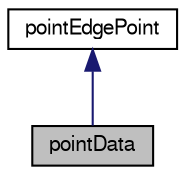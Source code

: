 digraph "pointData"
{
  bgcolor="transparent";
  edge [fontname="FreeSans",fontsize="10",labelfontname="FreeSans",labelfontsize="10"];
  node [fontname="FreeSans",fontsize="10",shape=record];
  Node2 [label="pointData",height=0.2,width=0.4,color="black", fillcolor="grey75", style="filled", fontcolor="black"];
  Node3 -> Node2 [dir="back",color="midnightblue",fontsize="10",style="solid",fontname="FreeSans"];
  Node3 [label="pointEdgePoint",height=0.2,width=0.4,color="black",URL="$a24850.html",tooltip="Holds information regarding nearest wall point. Used in PointEdgeWave. (so not standard FaceCellWave)..."];
}
